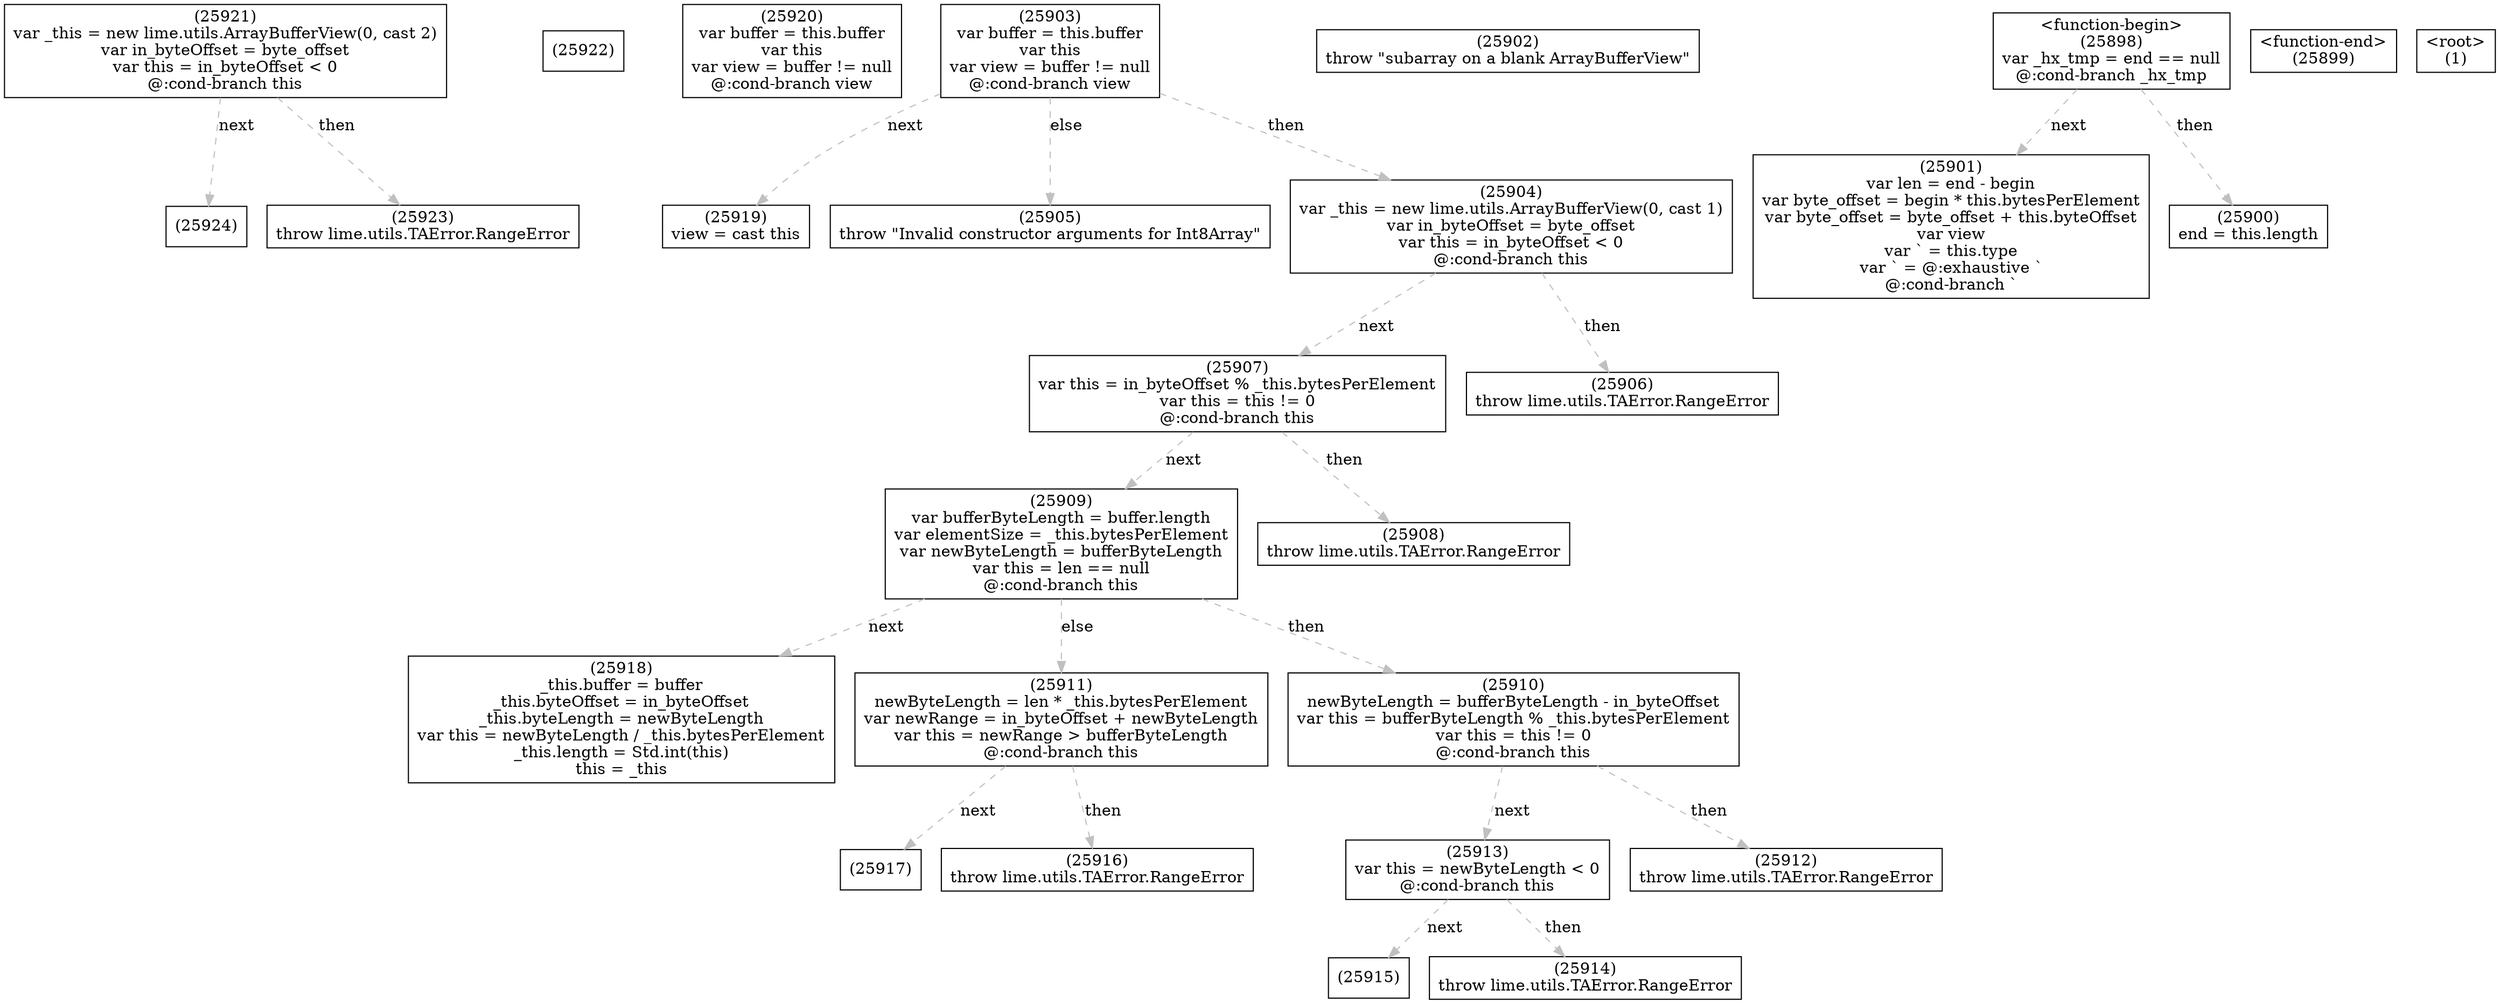 digraph graphname {
n25924 [shape=box,label="(25924)"];
n25923 [shape=box,label="(25923)\nthrow lime.utils.TAError.RangeError"];
n25922 [shape=box,label="(25922)"];
n25921 [shape=box,label="(25921)\nvar _this = new lime.utils.ArrayBufferView(0, cast 2)\nvar in_byteOffset = byte_offset\nvar this = in_byteOffset < 0\n@:cond-branch this"];
n25921 -> n25923[style="dashed",color="gray",label="then"];
n25921 -> n25924[style="dashed",color="gray",label="next"];
n25920 [shape=box,label="(25920)\nvar buffer = this.buffer\nvar this\nvar view = buffer != null\n@:cond-branch view"];
n25919 [shape=box,label="(25919)\nview = cast this"];
n25918 [shape=box,label="(25918)\n_this.buffer = buffer\n_this.byteOffset = in_byteOffset\n_this.byteLength = newByteLength\nvar this = newByteLength / _this.bytesPerElement\n_this.length = Std.int(this)\nthis = _this"];
n25917 [shape=box,label="(25917)"];
n25916 [shape=box,label="(25916)\nthrow lime.utils.TAError.RangeError"];
n25915 [shape=box,label="(25915)"];
n25914 [shape=box,label="(25914)\nthrow lime.utils.TAError.RangeError"];
n25913 [shape=box,label="(25913)\nvar this = newByteLength < 0\n@:cond-branch this"];
n25913 -> n25914[style="dashed",color="gray",label="then"];
n25913 -> n25915[style="dashed",color="gray",label="next"];
n25912 [shape=box,label="(25912)\nthrow lime.utils.TAError.RangeError"];
n25911 [shape=box,label="(25911)\nnewByteLength = len * _this.bytesPerElement\nvar newRange = in_byteOffset + newByteLength\nvar this = newRange > bufferByteLength\n@:cond-branch this"];
n25911 -> n25916[style="dashed",color="gray",label="then"];
n25911 -> n25917[style="dashed",color="gray",label="next"];
n25910 [shape=box,label="(25910)\nnewByteLength = bufferByteLength - in_byteOffset\nvar this = bufferByteLength % _this.bytesPerElement\nvar this = this != 0\n@:cond-branch this"];
n25910 -> n25912[style="dashed",color="gray",label="then"];
n25910 -> n25913[style="dashed",color="gray",label="next"];
n25909 [shape=box,label="(25909)\nvar bufferByteLength = buffer.length\nvar elementSize = _this.bytesPerElement\nvar newByteLength = bufferByteLength\nvar this = len == null\n@:cond-branch this"];
n25909 -> n25910[style="dashed",color="gray",label="then"];
n25909 -> n25911[style="dashed",color="gray",label="else"];
n25909 -> n25918[style="dashed",color="gray",label="next"];
n25908 [shape=box,label="(25908)\nthrow lime.utils.TAError.RangeError"];
n25907 [shape=box,label="(25907)\nvar this = in_byteOffset % _this.bytesPerElement\nvar this = this != 0\n@:cond-branch this"];
n25907 -> n25908[style="dashed",color="gray",label="then"];
n25907 -> n25909[style="dashed",color="gray",label="next"];
n25906 [shape=box,label="(25906)\nthrow lime.utils.TAError.RangeError"];
n25905 [shape=box,label="(25905)\nthrow \"Invalid constructor arguments for Int8Array\""];
n25904 [shape=box,label="(25904)\nvar _this = new lime.utils.ArrayBufferView(0, cast 1)\nvar in_byteOffset = byte_offset\nvar this = in_byteOffset < 0\n@:cond-branch this"];
n25904 -> n25906[style="dashed",color="gray",label="then"];
n25904 -> n25907[style="dashed",color="gray",label="next"];
n25903 [shape=box,label="(25903)\nvar buffer = this.buffer\nvar this\nvar view = buffer != null\n@:cond-branch view"];
n25903 -> n25904[style="dashed",color="gray",label="then"];
n25903 -> n25905[style="dashed",color="gray",label="else"];
n25903 -> n25919[style="dashed",color="gray",label="next"];
n25902 [shape=box,label="(25902)\nthrow \"subarray on a blank ArrayBufferView\""];
n25901 [shape=box,label="(25901)\nvar len = end - begin\nvar byte_offset = begin * this.bytesPerElement\nvar byte_offset = byte_offset + this.byteOffset\nvar view\nvar ` = this.type\nvar ` = @:exhaustive `\n@:cond-branch `"];
n25900 [shape=box,label="(25900)\nend = this.length"];
n25899 [shape=box,label="<function-end>
(25899)"];
n25898 [shape=box,label="<function-begin>
(25898)\nvar _hx_tmp = end == null\n@:cond-branch _hx_tmp"];
n25898 -> n25900[style="dashed",color="gray",label="then"];
n25898 -> n25901[style="dashed",color="gray",label="next"];
n1 [shape=box,label="<root>
(1)"];
}
